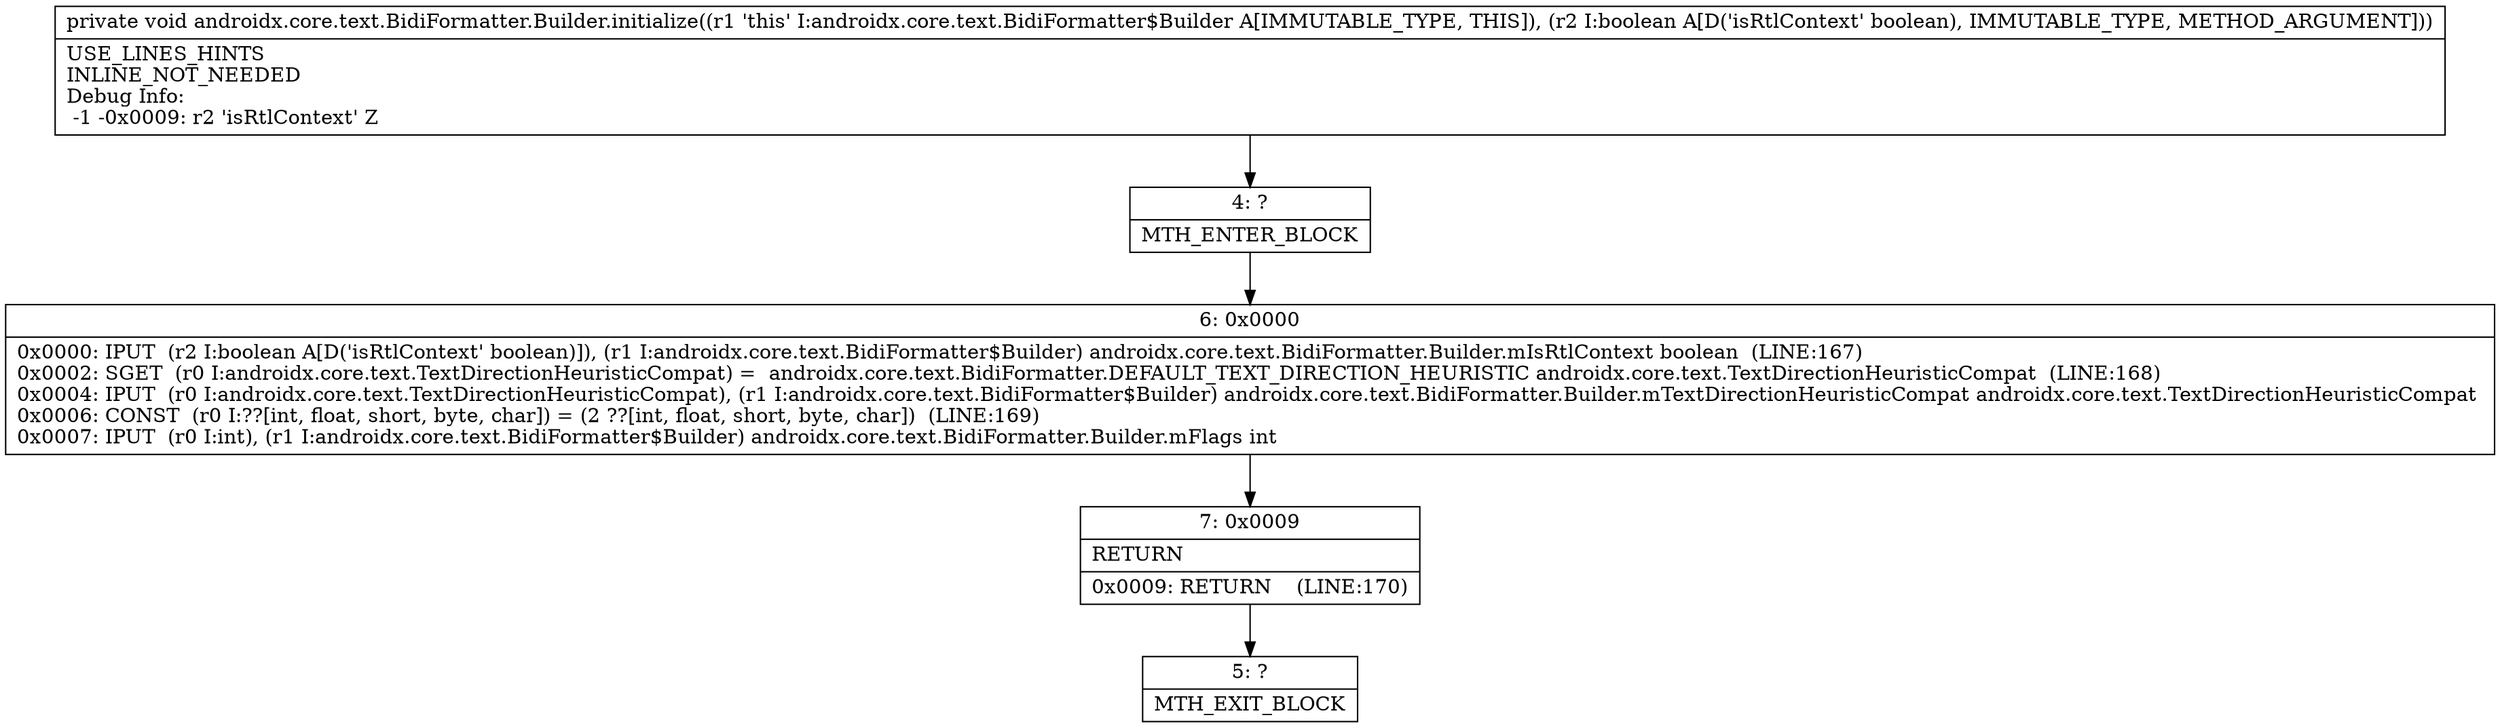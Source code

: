 digraph "CFG forandroidx.core.text.BidiFormatter.Builder.initialize(Z)V" {
Node_4 [shape=record,label="{4\:\ ?|MTH_ENTER_BLOCK\l}"];
Node_6 [shape=record,label="{6\:\ 0x0000|0x0000: IPUT  (r2 I:boolean A[D('isRtlContext' boolean)]), (r1 I:androidx.core.text.BidiFormatter$Builder) androidx.core.text.BidiFormatter.Builder.mIsRtlContext boolean  (LINE:167)\l0x0002: SGET  (r0 I:androidx.core.text.TextDirectionHeuristicCompat) =  androidx.core.text.BidiFormatter.DEFAULT_TEXT_DIRECTION_HEURISTIC androidx.core.text.TextDirectionHeuristicCompat  (LINE:168)\l0x0004: IPUT  (r0 I:androidx.core.text.TextDirectionHeuristicCompat), (r1 I:androidx.core.text.BidiFormatter$Builder) androidx.core.text.BidiFormatter.Builder.mTextDirectionHeuristicCompat androidx.core.text.TextDirectionHeuristicCompat \l0x0006: CONST  (r0 I:??[int, float, short, byte, char]) = (2 ??[int, float, short, byte, char])  (LINE:169)\l0x0007: IPUT  (r0 I:int), (r1 I:androidx.core.text.BidiFormatter$Builder) androidx.core.text.BidiFormatter.Builder.mFlags int \l}"];
Node_7 [shape=record,label="{7\:\ 0x0009|RETURN\l|0x0009: RETURN    (LINE:170)\l}"];
Node_5 [shape=record,label="{5\:\ ?|MTH_EXIT_BLOCK\l}"];
MethodNode[shape=record,label="{private void androidx.core.text.BidiFormatter.Builder.initialize((r1 'this' I:androidx.core.text.BidiFormatter$Builder A[IMMUTABLE_TYPE, THIS]), (r2 I:boolean A[D('isRtlContext' boolean), IMMUTABLE_TYPE, METHOD_ARGUMENT]))  | USE_LINES_HINTS\lINLINE_NOT_NEEDED\lDebug Info:\l  \-1 \-0x0009: r2 'isRtlContext' Z\l}"];
MethodNode -> Node_4;Node_4 -> Node_6;
Node_6 -> Node_7;
Node_7 -> Node_5;
}

